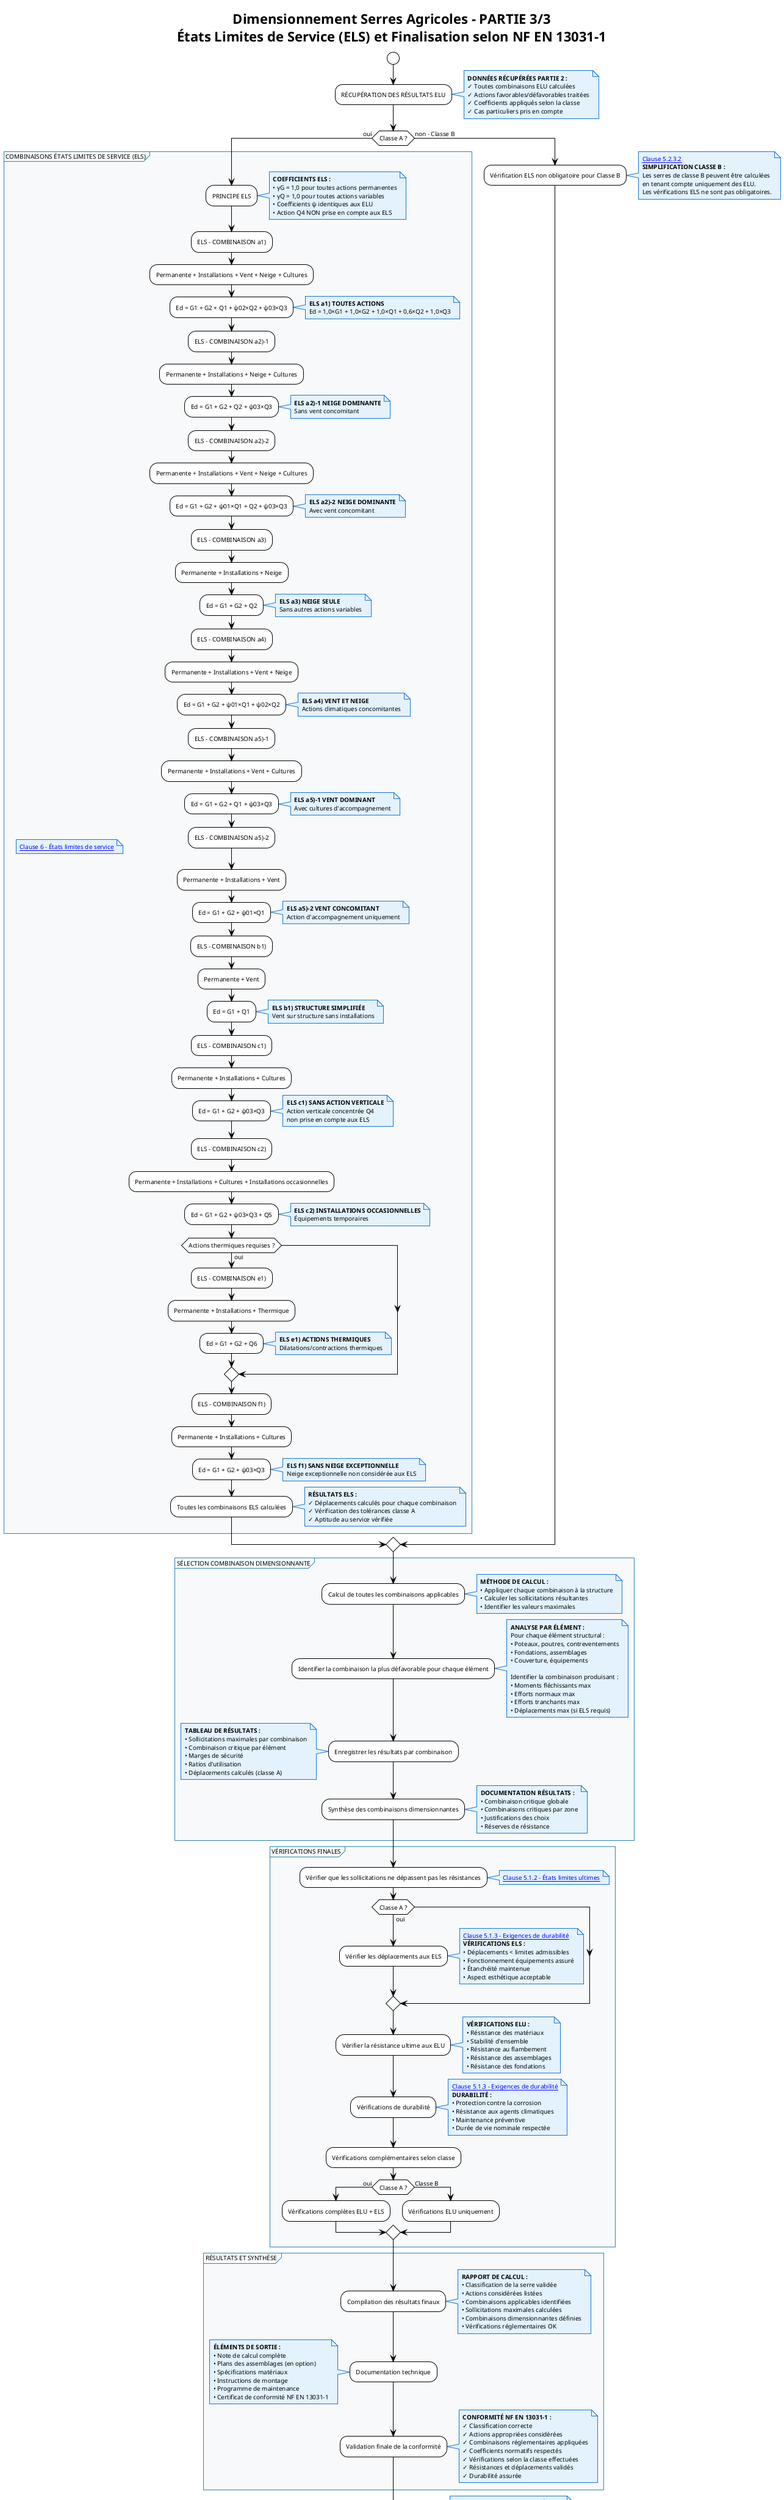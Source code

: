 @startuml
!theme plain
skinparam backgroundColor #FFFFFF
skinparam defaultFontSize 10
skinparam packageStyle rectangle
skinparam partition {
    BorderColor #2E86AB
    BackgroundColor #F8F9FA
}
skinparam note {
    BackgroundColor #E3F2FD
    BorderColor #1976D2
}

title Dimensionnement Serres Agricoles - PARTIE 3/3\nÉtats Limites de Service (ELS) et Finalisation selon NF EN 13031-1
caption Cliquez sur les éléments pour accéder aux clauses normatives correspondantes\nVersion 1.0 - 28 Juillet 2025 - Conforme NF EN 13031-1/NA (2020)

start

:RÉCUPÉRATION DES RÉSULTATS ELU;
note right
**DONNÉES RÉCUPÉRÉES PARTIE 2 :**
✓ Toutes combinaisons ELU calculées
✓ Actions favorables/défavorables traitées
✓ Coefficients appliqués selon la classe
✓ Cas particuliers pris en compte
end note

if (Classe A ?) then (oui)
    partition "COMBINAISONS ÉTATS LIMITES DE SERVICE (ELS)" {
        floating note left: [[https://www.norme-en13031.fr/clause-6 Clause 6 - États limites de service]]
        
        :PRINCIPE ELS;
        note right
        **COEFFICIENTS ELS :**
        • γG = 1,0 pour toutes actions permanentes
        • γQ = 1,0 pour toutes actions variables
        • Coefficients ψ identiques aux ELU
        • Action Q4 NON prise en compte aux ELS
        end note
        
        :ELS - COMBINAISON a1);
        :Permanente + Installations + Vent + Neige + Cultures;
        :Ed = G1 + G2 + Q1 + ψ02×Q2 + ψ03×Q3;
        note right
        **ELS a1) TOUTES ACTIONS**
        Ed = 1,0×G1 + 1,0×G2 + 1,0×Q1 + 0,6×Q2 + 1,0×Q3
        end note
        
        :ELS - COMBINAISON a2)-1;
        :Permanente + Installations + Neige + Cultures;
        :Ed = G1 + G2 + Q2 + ψ03×Q3;
        note right
        **ELS a2)-1 NEIGE DOMINANTE**
        Sans vent concomitant
        end note
        
        :ELS - COMBINAISON a2)-2;
        :Permanente + Installations + Vent + Neige + Cultures;
        :Ed = G1 + G2 + ψ01×Q1 + Q2 + ψ03×Q3;
        note right
        **ELS a2)-2 NEIGE DOMINANTE**
        Avec vent concomitant
        end note
        
        :ELS - COMBINAISON a3);
        :Permanente + Installations + Neige;
        :Ed = G1 + G2 + Q2;
        note right
        **ELS a3) NEIGE SEULE**
        Sans autres actions variables
        end note
        
        :ELS - COMBINAISON a4);
        :Permanente + Installations + Vent + Neige;
        :Ed = G1 + G2 + ψ01×Q1 + ψ02×Q2;
        note right
        **ELS a4) VENT ET NEIGE**
        Actions climatiques concomitantes
        end note
        
        :ELS - COMBINAISON a5)-1;
        :Permanente + Installations + Vent + Cultures;
        :Ed = G1 + G2 + Q1 + ψ03×Q3;
        note right
        **ELS a5)-1 VENT DOMINANT**
        Avec cultures d'accompagnement
        end note
        
        :ELS - COMBINAISON a5)-2;
        :Permanente + Installations + Vent;
        :Ed = G1 + G2 + ψ01×Q1;
        note right
        **ELS a5)-2 VENT CONCOMITANT**
        Action d'accompagnement uniquement
        end note
        
        :ELS - COMBINAISON b1);
        :Permanente + Vent;
        :Ed = G1 + Q1;
        note right
        **ELS b1) STRUCTURE SIMPLIFIÉE**
        Vent sur structure sans installations
        end note
        
        :ELS - COMBINAISON c1);
        :Permanente + Installations + Cultures;
        :Ed = G1 + G2 + ψ03×Q3;
        note right
        **ELS c1) SANS ACTION VERTICALE**
        Action verticale concentrée Q4 
        non prise en compte aux ELS
        end note
        
        :ELS - COMBINAISON c2);
        :Permanente + Installations + Cultures + Installations occasionnelles;
        :Ed = G1 + G2 + ψ03×Q3 + Q5;
        note right
        **ELS c2) INSTALLATIONS OCCASIONNELLES**
        Équipements temporaires
        end note
        
        if (Actions thermiques requises ?) then (oui)
            :ELS - COMBINAISON e1);
            :Permanente + Installations + Thermique;
            :Ed = G1 + G2 + Q6;
            note right
            **ELS e1) ACTIONS THERMIQUES**
            Dilatations/contractions thermiques
            end note
        endif
        
        :ELS - COMBINAISON f1);
        :Permanente + Installations + Cultures;
        :Ed = G1 + G2 + ψ03×Q3;
        note right
        **ELS f1) SANS NEIGE EXCEPTIONNELLE**
        Neige exceptionnelle non considérée aux ELS
        end note
        
        :Toutes les combinaisons ELS calculées;
        note right
        **RÉSULTATS ELS :**
        ✓ Déplacements calculés pour chaque combinaison
        ✓ Vérification des tolérances classe A
        ✓ Aptitude au service vérifiée
        end note
    }
else (non - Classe B)
    :Vérification ELS non obligatoire pour Classe B;
    note right
    [[https://www.norme-en13031.fr/clause-5.2.3.2 Clause 5.2.3.2]]
    **SIMPLIFICATION CLASSE B :**
    Les serres de classe B peuvent être calculées 
    en tenant compte uniquement des ELU.
    Les vérifications ELS ne sont pas obligatoires.
    end note
endif

partition "SÉLECTION COMBINAISON DIMENSIONNANTE"{
    :Calcul de toutes les combinaisons applicables;
    note right
    **MÉTHODE DE CALCUL :**
    • Appliquer chaque combinaison à la structure
    • Calculer les sollicitations résultantes
    • Identifier les valeurs maximales
    end note
    
    :Identifier la combinaison la plus défavorable pour chaque élément;
    note right
    **ANALYSE PAR ÉLÉMENT :**
    Pour chaque élément structural :
    • Poteaux, poutres, contreventements
    • Fondations, assemblages
    • Couverture, équipements
    
    Identifier la combinaison produisant :
    • Moments fléchissants max
    • Efforts normaux max
    • Efforts tranchants max
    • Déplacements max (si ELS requis)
    end note
    
    :Enregistrer les résultats par combinaison;
    note left
    **TABLEAU DE RÉSULTATS :**
    • Sollicitations maximales par combinaison
    • Combinaison critique par élément
    • Marges de sécurité
    • Ratios d'utilisation
    • Déplacements calculés (classe A)
    end note
    
    :Synthèse des combinaisons dimensionnantes;
    note right
    **DOCUMENTATION RÉSULTATS :**
    • Combinaison critique globale
    • Combinaisons critiques par zone
    • Justifications des choix
    • Réserves de résistance
    end note
}

partition "VÉRIFICATIONS FINALES"{
    :Vérifier que les sollicitations ne dépassent pas les résistances;
    note right: [[https://www.norme-en13031.fr/clause-5.1.2 Clause 5.1.2 - États limites ultimes]]
    
    if (Classe A ?) then (oui)
        :Vérifier les déplacements aux ELS;
        note right
        [[https://www.norme-en13031.fr/clause-5.1.3 Clause 5.1.3 - Exigences de durabilité]]
        **VÉRIFICATIONS ELS :**
        • Déplacements < limites admissibles
        • Fonctionnement équipements assuré
        • Étanchéité maintenue
        • Aspect esthétique acceptable
        end note
    endif
    
    :Vérifier la résistance ultime aux ELU;
    note right
    **VÉRIFICATIONS ELU :**
    • Résistance des matériaux
    • Stabilité d'ensemble
    • Résistance au flambement
    • Résistance des assemblages
    • Résistance des fondations
    end note
    
    :Vérifications de durabilité;
    note right
    [[https://www.norme-en13031.fr/clause-5.1.3 Clause 5.1.3 - Exigences de durabilité]]
    **DURABILITÉ :**
    • Protection contre la corrosion
    • Résistance aux agents climatiques
    • Maintenance préventive
    • Durée de vie nominale respectée
    end note
    
    :Vérifications complémentaires selon classe;
    if (Classe A ?) then (oui)
        :Vérifications complètes ELU + ELS;
    else (Classe B)
        :Vérifications ELU uniquement;
    endif
}

partition "RÉSULTATS ET SYNTHÈSE"{
    :Compilation des résultats finaux;
    note right
    **RAPPORT DE CALCUL :**
    • Classification de la serre validée
    • Actions considérées listées
    • Combinaisons applicables identifiées
    • Sollicitations maximales calculées
    • Combinaisons dimensionnantes définies
    • Vérifications réglementaires OK
    end note
    
    :Documentation technique;
    note left
    **ÉLÉMENTS DE SORTIE :**
    • Note de calcul complète
    • Plans des assemblages (en option)
    • Spécifications matériaux
    • Instructions de montage
    • Programme de maintenance
    • Certificat de conformité NF EN 13031-1
    end note
    
    :Validation finale de la conformité;
    note right
    **CONFORMITÉ NF EN 13031-1 :**
    ✓ Classification correcte
    ✓ Actions appropriées considérées
    ✓ Combinaisons réglementaires appliquées
    ✓ Coefficients normatifs respectés
    ✓ Vérifications selon la classe effectuées
    ✓ Résistances et déplacements validés
    ✓ Durabilité assurée
    end note
}

:FIN DU CALCUL SIMPLIFIÉ ;
note right
**DIMENSIONNEMENT TERMINÉ**

**RÉSULTATS OBTENUS :**
• Serre conforme à la NF EN 13031-1
• Sécurité structurale assurée
• Aptitude au service vérifiée (classe A)
• Durabilité respectée
• Documentation complète fournie

**COMBINAISONS IDENTIFIÉES :**
• Combinaisons critiques par élément
• Sollicitations maximales calculées
• Marges de sécurité déterminées
• Recommandations de mise en œuvre
end note

stop

@enduml